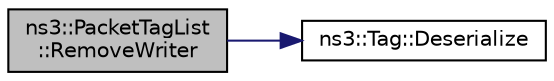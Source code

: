 digraph "ns3::PacketTagList::RemoveWriter"
{
 // LATEX_PDF_SIZE
  edge [fontname="Helvetica",fontsize="10",labelfontname="Helvetica",labelfontsize="10"];
  node [fontname="Helvetica",fontsize="10",shape=record];
  rankdir="LR";
  Node1 [label="ns3::PacketTagList\l::RemoveWriter",height=0.2,width=0.4,color="black", fillcolor="grey75", style="filled", fontcolor="black",tooltip="Copy-on-write implementing Remove."];
  Node1 -> Node2 [color="midnightblue",fontsize="10",style="solid",fontname="Helvetica"];
  Node2 [label="ns3::Tag::Deserialize",height=0.2,width=0.4,color="black", fillcolor="white", style="filled",URL="$classns3_1_1_tag.html#ae166b7f816bcbdef44dbeb636c9fa712",tooltip=" "];
}
